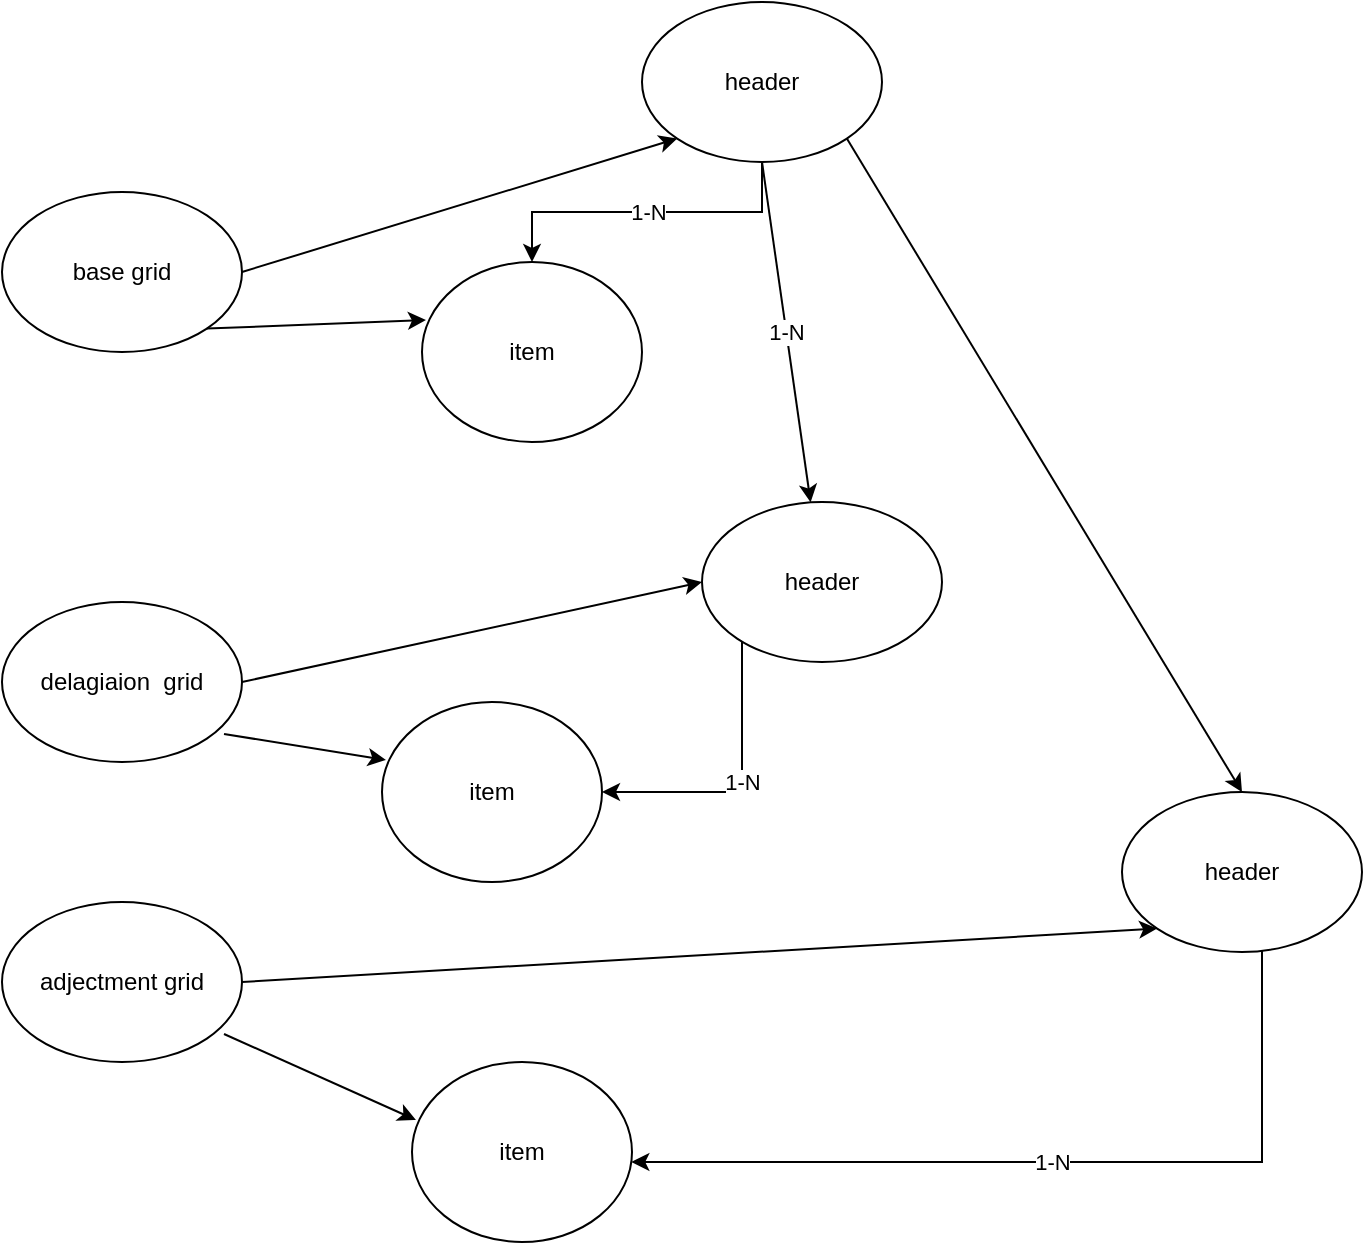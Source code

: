 <mxfile version="12.2.0" type="github" pages="1">
  <diagram id="T5MHCXTCQfMZgcrtsp8h" name="Page-1">
    <mxGraphModel dx="2272" dy="794" grid="1" gridSize="10" guides="1" tooltips="1" connect="1" arrows="1" fold="1" page="1" pageScale="1" pageWidth="850" pageHeight="1100" math="0" shadow="0">
      <root>
        <mxCell id="0"/>
        <mxCell id="1" parent="0"/>
        <mxCell id="VJsiWCLrTI7AkrHofhCP-1" value="base grid" style="ellipse;whiteSpace=wrap;html=1;" vertex="1" parent="1">
          <mxGeometry x="-10" y="295" width="120" height="80" as="geometry"/>
        </mxCell>
        <mxCell id="VJsiWCLrTI7AkrHofhCP-4" value="1-N" style="edgeStyle=orthogonalEdgeStyle;rounded=0;orthogonalLoop=1;jettySize=auto;html=1;" edge="1" parent="1" source="VJsiWCLrTI7AkrHofhCP-2" target="VJsiWCLrTI7AkrHofhCP-3">
          <mxGeometry relative="1" as="geometry"/>
        </mxCell>
        <mxCell id="VJsiWCLrTI7AkrHofhCP-2" value="header" style="ellipse;whiteSpace=wrap;html=1;" vertex="1" parent="1">
          <mxGeometry x="310" y="200" width="120" height="80" as="geometry"/>
        </mxCell>
        <mxCell id="VJsiWCLrTI7AkrHofhCP-3" value="item" style="ellipse;whiteSpace=wrap;html=1;" vertex="1" parent="1">
          <mxGeometry x="200" y="330" width="110" height="90" as="geometry"/>
        </mxCell>
        <mxCell id="VJsiWCLrTI7AkrHofhCP-5" value="" style="endArrow=classic;html=1;entryX=0;entryY=1;entryDx=0;entryDy=0;exitX=1;exitY=0.5;exitDx=0;exitDy=0;" edge="1" parent="1" source="VJsiWCLrTI7AkrHofhCP-1" target="VJsiWCLrTI7AkrHofhCP-2">
          <mxGeometry width="50" height="50" relative="1" as="geometry">
            <mxPoint x="-10" y="490" as="sourcePoint"/>
            <mxPoint x="40" y="440" as="targetPoint"/>
          </mxGeometry>
        </mxCell>
        <mxCell id="VJsiWCLrTI7AkrHofhCP-6" value="" style="endArrow=classic;html=1;entryX=0.018;entryY=0.322;entryDx=0;entryDy=0;entryPerimeter=0;exitX=1;exitY=1;exitDx=0;exitDy=0;" edge="1" parent="1" source="VJsiWCLrTI7AkrHofhCP-1" target="VJsiWCLrTI7AkrHofhCP-3">
          <mxGeometry width="50" height="50" relative="1" as="geometry">
            <mxPoint x="-10" y="490" as="sourcePoint"/>
            <mxPoint x="40" y="440" as="targetPoint"/>
          </mxGeometry>
        </mxCell>
        <mxCell id="VJsiWCLrTI7AkrHofhCP-7" value="delagiaion&amp;nbsp; grid" style="ellipse;whiteSpace=wrap;html=1;" vertex="1" parent="1">
          <mxGeometry x="-10" y="500" width="120" height="80" as="geometry"/>
        </mxCell>
        <mxCell id="VJsiWCLrTI7AkrHofhCP-8" value="1-N" style="edgeStyle=orthogonalEdgeStyle;rounded=0;orthogonalLoop=1;jettySize=auto;html=1;exitX=0;exitY=1;exitDx=0;exitDy=0;" edge="1" parent="1" source="VJsiWCLrTI7AkrHofhCP-9" target="VJsiWCLrTI7AkrHofhCP-10">
          <mxGeometry relative="1" as="geometry">
            <mxPoint x="360" y="530" as="sourcePoint"/>
            <Array as="points">
              <mxPoint x="360" y="518"/>
              <mxPoint x="360" y="595"/>
            </Array>
          </mxGeometry>
        </mxCell>
        <mxCell id="VJsiWCLrTI7AkrHofhCP-9" value="header" style="ellipse;whiteSpace=wrap;html=1;" vertex="1" parent="1">
          <mxGeometry x="340" y="450" width="120" height="80" as="geometry"/>
        </mxCell>
        <mxCell id="VJsiWCLrTI7AkrHofhCP-10" value="item" style="ellipse;whiteSpace=wrap;html=1;" vertex="1" parent="1">
          <mxGeometry x="180" y="550" width="110" height="90" as="geometry"/>
        </mxCell>
        <mxCell id="VJsiWCLrTI7AkrHofhCP-11" value="" style="endArrow=classic;html=1;entryX=0;entryY=0.5;entryDx=0;entryDy=0;exitX=1;exitY=0.5;exitDx=0;exitDy=0;" edge="1" parent="1" source="VJsiWCLrTI7AkrHofhCP-7" target="VJsiWCLrTI7AkrHofhCP-9">
          <mxGeometry width="50" height="50" relative="1" as="geometry">
            <mxPoint x="-52.5" y="780" as="sourcePoint"/>
            <mxPoint x="-2.5" y="730" as="targetPoint"/>
          </mxGeometry>
        </mxCell>
        <mxCell id="VJsiWCLrTI7AkrHofhCP-12" value="" style="endArrow=classic;html=1;entryX=0.018;entryY=0.322;entryDx=0;entryDy=0;entryPerimeter=0;exitX=0.925;exitY=0.825;exitDx=0;exitDy=0;exitPerimeter=0;" edge="1" parent="1" source="VJsiWCLrTI7AkrHofhCP-7" target="VJsiWCLrTI7AkrHofhCP-10">
          <mxGeometry width="50" height="50" relative="1" as="geometry">
            <mxPoint x="-52.5" y="780" as="sourcePoint"/>
            <mxPoint x="-2.5" y="730" as="targetPoint"/>
          </mxGeometry>
        </mxCell>
        <mxCell id="VJsiWCLrTI7AkrHofhCP-13" value="adjectment grid" style="ellipse;whiteSpace=wrap;html=1;" vertex="1" parent="1">
          <mxGeometry x="-10" y="650" width="120" height="80" as="geometry"/>
        </mxCell>
        <mxCell id="VJsiWCLrTI7AkrHofhCP-14" value="1-N" style="edgeStyle=orthogonalEdgeStyle;rounded=0;orthogonalLoop=1;jettySize=auto;html=1;" edge="1" parent="1" source="VJsiWCLrTI7AkrHofhCP-15" target="VJsiWCLrTI7AkrHofhCP-16">
          <mxGeometry relative="1" as="geometry">
            <Array as="points">
              <mxPoint x="620" y="780"/>
            </Array>
          </mxGeometry>
        </mxCell>
        <mxCell id="VJsiWCLrTI7AkrHofhCP-15" value="header" style="ellipse;whiteSpace=wrap;html=1;" vertex="1" parent="1">
          <mxGeometry x="550" y="595" width="120" height="80" as="geometry"/>
        </mxCell>
        <mxCell id="VJsiWCLrTI7AkrHofhCP-16" value="item" style="ellipse;whiteSpace=wrap;html=1;" vertex="1" parent="1">
          <mxGeometry x="195" y="730" width="110" height="90" as="geometry"/>
        </mxCell>
        <mxCell id="VJsiWCLrTI7AkrHofhCP-17" value="" style="endArrow=classic;html=1;entryX=0;entryY=1;entryDx=0;entryDy=0;exitX=1;exitY=0.5;exitDx=0;exitDy=0;" edge="1" parent="1" source="VJsiWCLrTI7AkrHofhCP-13" target="VJsiWCLrTI7AkrHofhCP-15">
          <mxGeometry width="50" height="50" relative="1" as="geometry">
            <mxPoint x="-60" y="1070" as="sourcePoint"/>
            <mxPoint x="-10" y="1020" as="targetPoint"/>
          </mxGeometry>
        </mxCell>
        <mxCell id="VJsiWCLrTI7AkrHofhCP-18" value="" style="endArrow=classic;html=1;entryX=0.018;entryY=0.322;entryDx=0;entryDy=0;entryPerimeter=0;exitX=0.925;exitY=0.825;exitDx=0;exitDy=0;exitPerimeter=0;" edge="1" parent="1" source="VJsiWCLrTI7AkrHofhCP-13" target="VJsiWCLrTI7AkrHofhCP-16">
          <mxGeometry width="50" height="50" relative="1" as="geometry">
            <mxPoint x="-60" y="1070" as="sourcePoint"/>
            <mxPoint x="-10" y="1020" as="targetPoint"/>
          </mxGeometry>
        </mxCell>
        <mxCell id="VJsiWCLrTI7AkrHofhCP-19" value="1-N" style="endArrow=classic;html=1;exitX=0.5;exitY=1;exitDx=0;exitDy=0;" edge="1" parent="1" source="VJsiWCLrTI7AkrHofhCP-2" target="VJsiWCLrTI7AkrHofhCP-9">
          <mxGeometry width="50" height="50" relative="1" as="geometry">
            <mxPoint x="380" y="290" as="sourcePoint"/>
            <mxPoint x="575" y="190" as="targetPoint"/>
          </mxGeometry>
        </mxCell>
        <mxCell id="VJsiWCLrTI7AkrHofhCP-20" value="" style="endArrow=classic;html=1;exitX=1;exitY=1;exitDx=0;exitDy=0;entryX=0.5;entryY=0;entryDx=0;entryDy=0;" edge="1" parent="1" source="VJsiWCLrTI7AkrHofhCP-2" target="VJsiWCLrTI7AkrHofhCP-15">
          <mxGeometry width="50" height="50" relative="1" as="geometry">
            <mxPoint x="610" y="265" as="sourcePoint"/>
            <mxPoint x="660" y="215" as="targetPoint"/>
          </mxGeometry>
        </mxCell>
      </root>
    </mxGraphModel>
  </diagram>
</mxfile>
